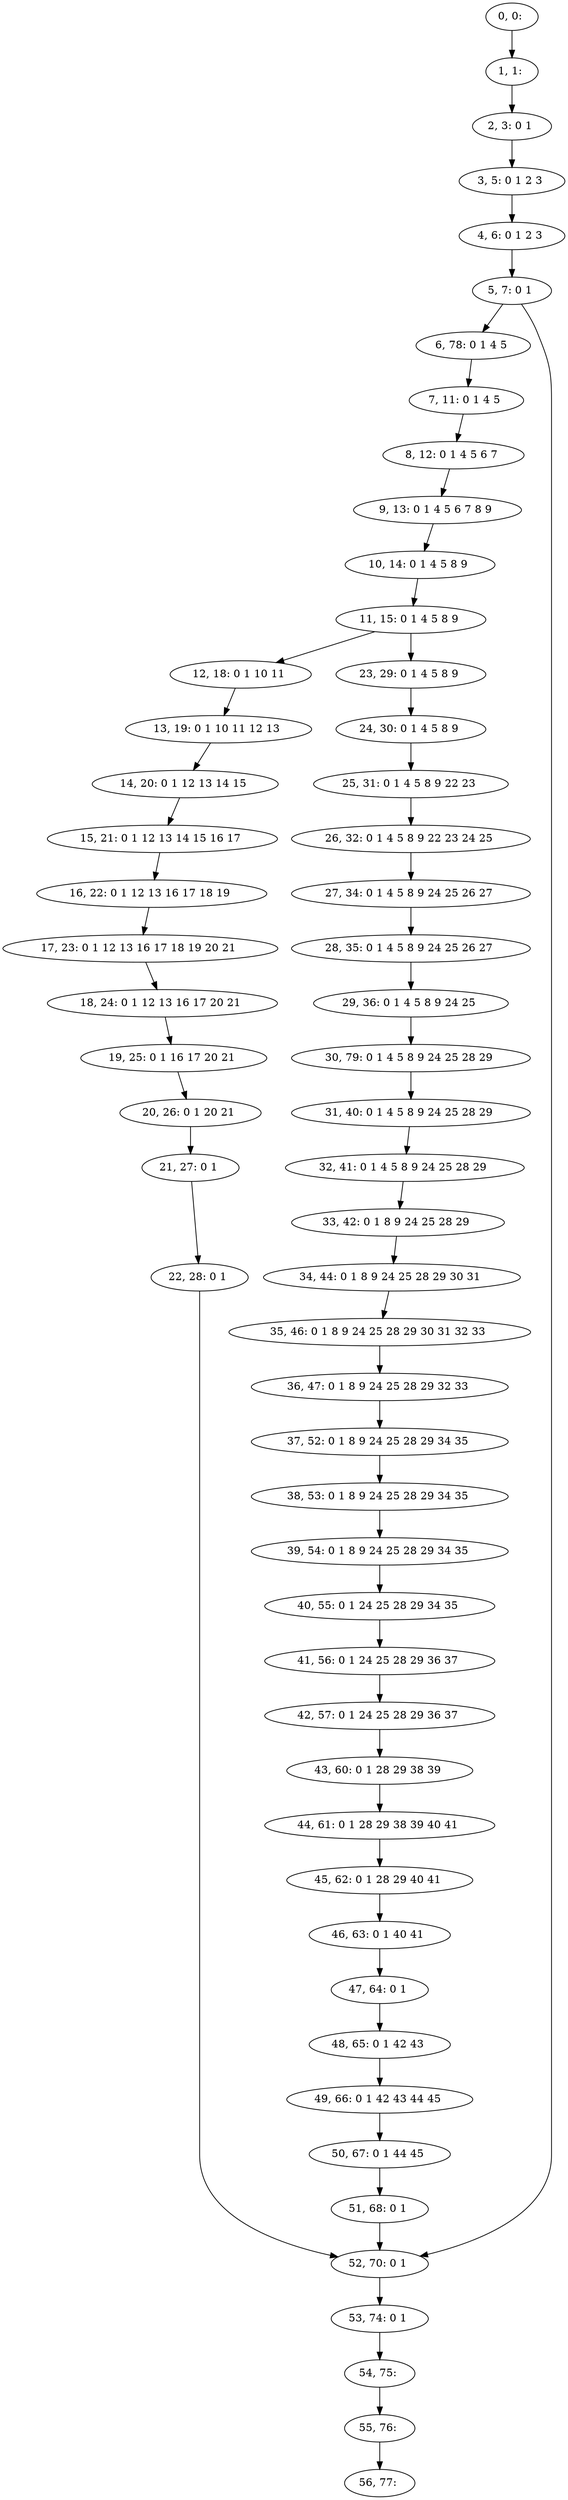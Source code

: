 digraph G {
0[label="0, 0: "];
1[label="1, 1: "];
2[label="2, 3: 0 1 "];
3[label="3, 5: 0 1 2 3 "];
4[label="4, 6: 0 1 2 3 "];
5[label="5, 7: 0 1 "];
6[label="6, 78: 0 1 4 5 "];
7[label="7, 11: 0 1 4 5 "];
8[label="8, 12: 0 1 4 5 6 7 "];
9[label="9, 13: 0 1 4 5 6 7 8 9 "];
10[label="10, 14: 0 1 4 5 8 9 "];
11[label="11, 15: 0 1 4 5 8 9 "];
12[label="12, 18: 0 1 10 11 "];
13[label="13, 19: 0 1 10 11 12 13 "];
14[label="14, 20: 0 1 12 13 14 15 "];
15[label="15, 21: 0 1 12 13 14 15 16 17 "];
16[label="16, 22: 0 1 12 13 16 17 18 19 "];
17[label="17, 23: 0 1 12 13 16 17 18 19 20 21 "];
18[label="18, 24: 0 1 12 13 16 17 20 21 "];
19[label="19, 25: 0 1 16 17 20 21 "];
20[label="20, 26: 0 1 20 21 "];
21[label="21, 27: 0 1 "];
22[label="22, 28: 0 1 "];
23[label="23, 29: 0 1 4 5 8 9 "];
24[label="24, 30: 0 1 4 5 8 9 "];
25[label="25, 31: 0 1 4 5 8 9 22 23 "];
26[label="26, 32: 0 1 4 5 8 9 22 23 24 25 "];
27[label="27, 34: 0 1 4 5 8 9 24 25 26 27 "];
28[label="28, 35: 0 1 4 5 8 9 24 25 26 27 "];
29[label="29, 36: 0 1 4 5 8 9 24 25 "];
30[label="30, 79: 0 1 4 5 8 9 24 25 28 29 "];
31[label="31, 40: 0 1 4 5 8 9 24 25 28 29 "];
32[label="32, 41: 0 1 4 5 8 9 24 25 28 29 "];
33[label="33, 42: 0 1 8 9 24 25 28 29 "];
34[label="34, 44: 0 1 8 9 24 25 28 29 30 31 "];
35[label="35, 46: 0 1 8 9 24 25 28 29 30 31 32 33 "];
36[label="36, 47: 0 1 8 9 24 25 28 29 32 33 "];
37[label="37, 52: 0 1 8 9 24 25 28 29 34 35 "];
38[label="38, 53: 0 1 8 9 24 25 28 29 34 35 "];
39[label="39, 54: 0 1 8 9 24 25 28 29 34 35 "];
40[label="40, 55: 0 1 24 25 28 29 34 35 "];
41[label="41, 56: 0 1 24 25 28 29 36 37 "];
42[label="42, 57: 0 1 24 25 28 29 36 37 "];
43[label="43, 60: 0 1 28 29 38 39 "];
44[label="44, 61: 0 1 28 29 38 39 40 41 "];
45[label="45, 62: 0 1 28 29 40 41 "];
46[label="46, 63: 0 1 40 41 "];
47[label="47, 64: 0 1 "];
48[label="48, 65: 0 1 42 43 "];
49[label="49, 66: 0 1 42 43 44 45 "];
50[label="50, 67: 0 1 44 45 "];
51[label="51, 68: 0 1 "];
52[label="52, 70: 0 1 "];
53[label="53, 74: 0 1 "];
54[label="54, 75: "];
55[label="55, 76: "];
56[label="56, 77: "];
0->1 ;
1->2 ;
2->3 ;
3->4 ;
4->5 ;
5->6 ;
5->52 ;
6->7 ;
7->8 ;
8->9 ;
9->10 ;
10->11 ;
11->12 ;
11->23 ;
12->13 ;
13->14 ;
14->15 ;
15->16 ;
16->17 ;
17->18 ;
18->19 ;
19->20 ;
20->21 ;
21->22 ;
22->52 ;
23->24 ;
24->25 ;
25->26 ;
26->27 ;
27->28 ;
28->29 ;
29->30 ;
30->31 ;
31->32 ;
32->33 ;
33->34 ;
34->35 ;
35->36 ;
36->37 ;
37->38 ;
38->39 ;
39->40 ;
40->41 ;
41->42 ;
42->43 ;
43->44 ;
44->45 ;
45->46 ;
46->47 ;
47->48 ;
48->49 ;
49->50 ;
50->51 ;
51->52 ;
52->53 ;
53->54 ;
54->55 ;
55->56 ;
}
